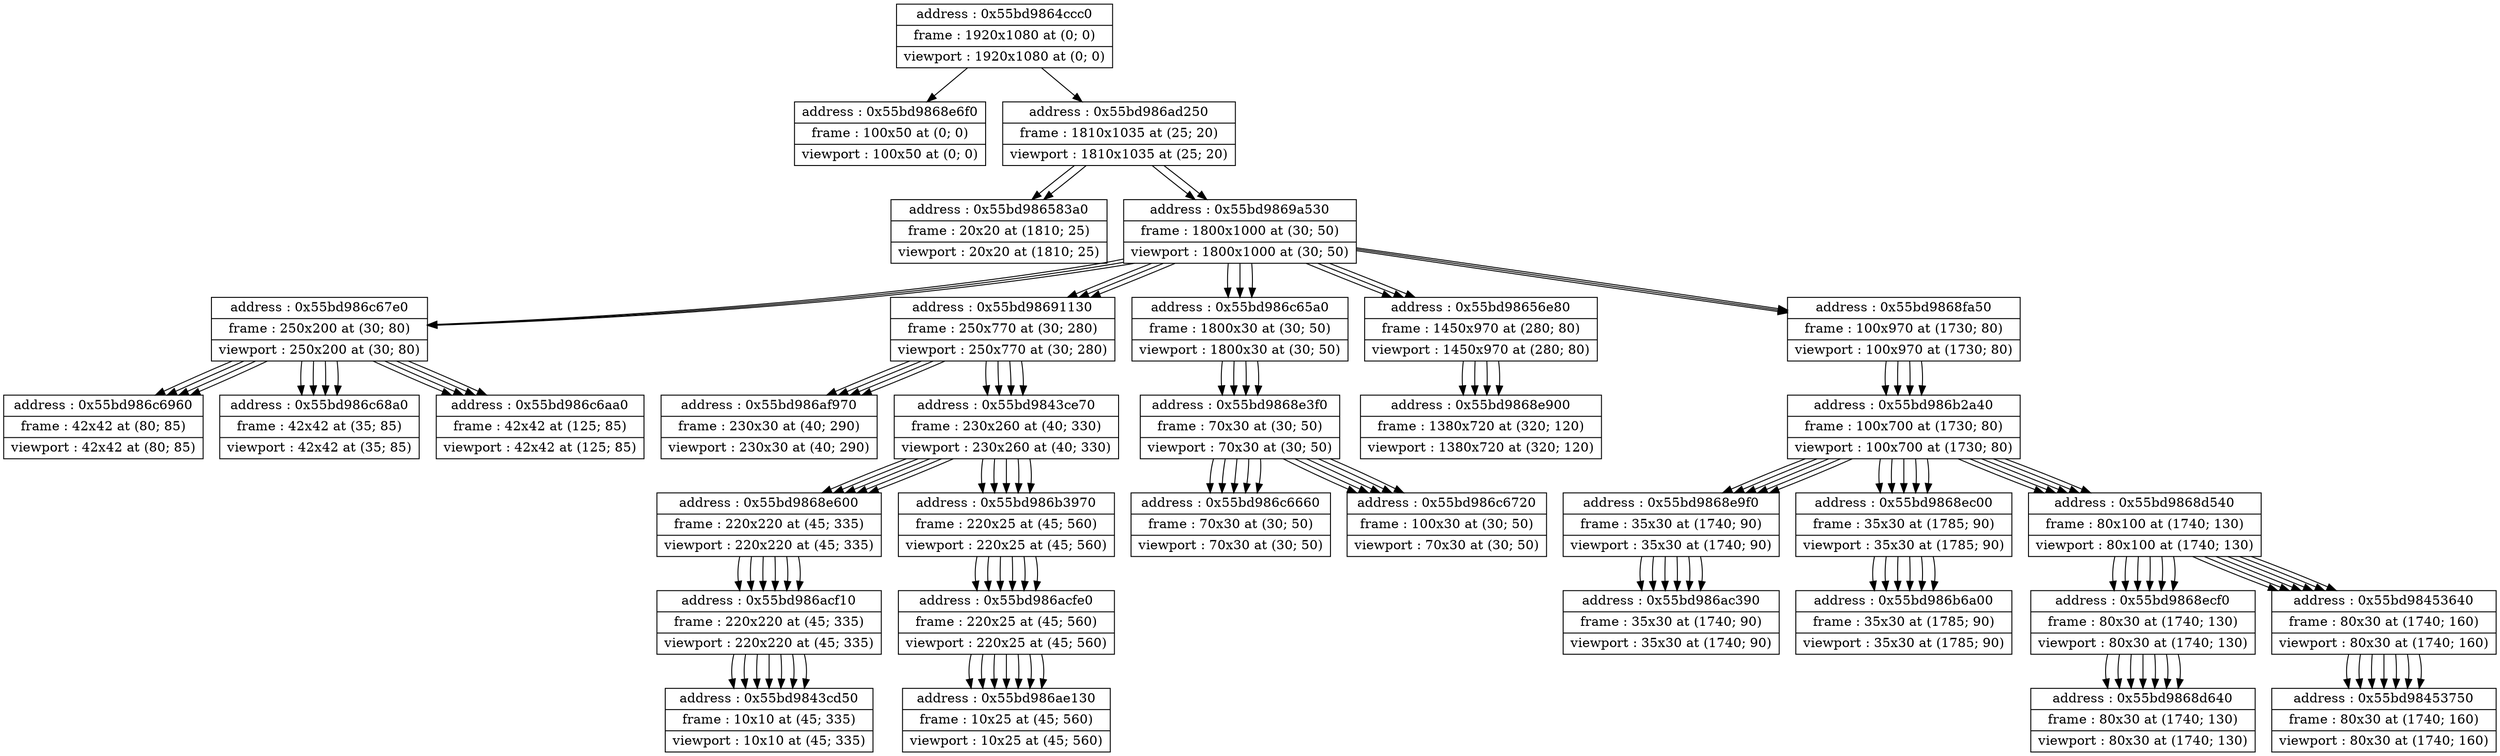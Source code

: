 digraph {
	node [shape=record]
	node0x55bd9868e6f0 [label = "{address : 0x55bd9868e6f0 |frame : 100x50 at (0; 0) |viewport : 100x50 at (0; 0)}"];

	node0x55bd986583a0 [label = "{address : 0x55bd986583a0 |frame : 20x20 at (1810; 25) |viewport : 20x20 at (1810; 25)}"];

	node0x55bd986b2a40 [label = "{address : 0x55bd986b2a40 |frame : 100x700 at (1730; 80) |viewport : 100x700 at (1730; 80)}"];

	 node0x55bd986b2a40 -> node0x55bd9868e9f0 [color=black];
	node0x55bd9868e9f0 [label = "{address : 0x55bd9868e9f0 |frame : 35x30 at (1740; 90) |viewport : 35x30 at (1740; 90)}"];

	 node0x55bd9868e9f0 -> node0x55bd986ac390 [color=black];
	node0x55bd986ac390 [label = "{address : 0x55bd986ac390 |frame : 35x30 at (1740; 90) |viewport : 35x30 at (1740; 90)}"];

	 node0x55bd986b2a40 -> node0x55bd9868ec00 [color=black];
	node0x55bd9868ec00 [label = "{address : 0x55bd9868ec00 |frame : 35x30 at (1785; 90) |viewport : 35x30 at (1785; 90)}"];

	 node0x55bd9868ec00 -> node0x55bd986b6a00 [color=black];
	node0x55bd986b6a00 [label = "{address : 0x55bd986b6a00 |frame : 35x30 at (1785; 90) |viewport : 35x30 at (1785; 90)}"];

	 node0x55bd986b2a40 -> node0x55bd9868d540 [color=black];
	node0x55bd9868d540 [label = "{address : 0x55bd9868d540 |frame : 80x100 at (1740; 130) |viewport : 80x100 at (1740; 130)}"];

	 node0x55bd9868d540 -> node0x55bd9868ecf0 [color=black];
	node0x55bd9868ecf0 [label = "{address : 0x55bd9868ecf0 |frame : 80x30 at (1740; 130) |viewport : 80x30 at (1740; 130)}"];

	 node0x55bd9868ecf0 -> node0x55bd9868d640 [color=black];
	node0x55bd9868d640 [label = "{address : 0x55bd9868d640 |frame : 80x30 at (1740; 130) |viewport : 80x30 at (1740; 130)}"];

	 node0x55bd9868d540 -> node0x55bd98453640 [color=black];
	node0x55bd98453640 [label = "{address : 0x55bd98453640 |frame : 80x30 at (1740; 160) |viewport : 80x30 at (1740; 160)}"];

	 node0x55bd98453640 -> node0x55bd98453750 [color=black];
	node0x55bd98453750 [label = "{address : 0x55bd98453750 |frame : 80x30 at (1740; 160) |viewport : 80x30 at (1740; 160)}"];

	node0x55bd986af970 [label = "{address : 0x55bd986af970 |frame : 230x30 at (40; 290) |viewport : 230x30 at (40; 290)}"];

	node0x55bd986c6960 [label = "{address : 0x55bd986c6960 |frame : 42x42 at (80; 85) |viewport : 42x42 at (80; 85)}"];

	node0x55bd986c67e0 [label = "{address : 0x55bd986c67e0 |frame : 250x200 at (30; 80) |viewport : 250x200 at (30; 80)}"];

	 node0x55bd986c67e0 -> node0x55bd986c68a0 [color=black];
	node0x55bd986c68a0 [label = "{address : 0x55bd986c68a0 |frame : 42x42 at (35; 85) |viewport : 42x42 at (35; 85)}"];

	 node0x55bd986c67e0 -> node0x55bd986c6960 [color=black];
	node0x55bd986c6960 [label = "{address : 0x55bd986c6960 |frame : 42x42 at (80; 85) |viewport : 42x42 at (80; 85)}"];

	 node0x55bd986c67e0 -> node0x55bd986c6aa0 [color=black];
	node0x55bd986c6aa0 [label = "{address : 0x55bd986c6aa0 |frame : 42x42 at (125; 85) |viewport : 42x42 at (125; 85)}"];

	node0x55bd986ae130 [label = "{address : 0x55bd986ae130 |frame : 10x25 at (45; 560) |viewport : 10x25 at (45; 560)}"];

	node0x55bd98691130 [label = "{address : 0x55bd98691130 |frame : 250x770 at (30; 280) |viewport : 250x770 at (30; 280)}"];

	 node0x55bd98691130 -> node0x55bd986af970 [color=black];
	node0x55bd986af970 [label = "{address : 0x55bd986af970 |frame : 230x30 at (40; 290) |viewport : 230x30 at (40; 290)}"];

	 node0x55bd98691130 -> node0x55bd9843ce70 [color=black];
	node0x55bd9843ce70 [label = "{address : 0x55bd9843ce70 |frame : 230x260 at (40; 330) |viewport : 230x260 at (40; 330)}"];

	 node0x55bd9843ce70 -> node0x55bd9868e600 [color=black];
	node0x55bd9868e600 [label = "{address : 0x55bd9868e600 |frame : 220x220 at (45; 335) |viewport : 220x220 at (45; 335)}"];

	 node0x55bd9868e600 -> node0x55bd986acf10 [color=black];
	node0x55bd986acf10 [label = "{address : 0x55bd986acf10 |frame : 220x220 at (45; 335) |viewport : 220x220 at (45; 335)}"];

	 node0x55bd986acf10 -> node0x55bd9843cd50 [color=black];
	node0x55bd9843cd50 [label = "{address : 0x55bd9843cd50 |frame : 10x10 at (45; 335) |viewport : 10x10 at (45; 335)}"];

	 node0x55bd9843ce70 -> node0x55bd986b3970 [color=black];
	node0x55bd986b3970 [label = "{address : 0x55bd986b3970 |frame : 220x25 at (45; 560) |viewport : 220x25 at (45; 560)}"];

	 node0x55bd986b3970 -> node0x55bd986acfe0 [color=black];
	node0x55bd986acfe0 [label = "{address : 0x55bd986acfe0 |frame : 220x25 at (45; 560) |viewport : 220x25 at (45; 560)}"];

	 node0x55bd986acfe0 -> node0x55bd986ae130 [color=black];
	node0x55bd986ae130 [label = "{address : 0x55bd986ae130 |frame : 10x25 at (45; 560) |viewport : 10x25 at (45; 560)}"];

	node0x55bd9868e600 [label = "{address : 0x55bd9868e600 |frame : 220x220 at (45; 335) |viewport : 220x220 at (45; 335)}"];

	 node0x55bd9868e600 -> node0x55bd986acf10 [color=black];
	node0x55bd986acf10 [label = "{address : 0x55bd986acf10 |frame : 220x220 at (45; 335) |viewport : 220x220 at (45; 335)}"];

	 node0x55bd986acf10 -> node0x55bd9843cd50 [color=black];
	node0x55bd9843cd50 [label = "{address : 0x55bd9843cd50 |frame : 10x10 at (45; 335) |viewport : 10x10 at (45; 335)}"];

	node0x55bd986c68a0 [label = "{address : 0x55bd986c68a0 |frame : 42x42 at (35; 85) |viewport : 42x42 at (35; 85)}"];

	node0x55bd9868ecf0 [label = "{address : 0x55bd9868ecf0 |frame : 80x30 at (1740; 130) |viewport : 80x30 at (1740; 130)}"];

	 node0x55bd9868ecf0 -> node0x55bd9868d640 [color=black];
	node0x55bd9868d640 [label = "{address : 0x55bd9868d640 |frame : 80x30 at (1740; 130) |viewport : 80x30 at (1740; 130)}"];

	node0x55bd986c65a0 [label = "{address : 0x55bd986c65a0 |frame : 1800x30 at (30; 50) |viewport : 1800x30 at (30; 50)}"];

	 node0x55bd986c65a0 -> node0x55bd9868e3f0 [color=black];
	node0x55bd9868e3f0 [label = "{address : 0x55bd9868e3f0 |frame : 70x30 at (30; 50) |viewport : 70x30 at (30; 50)}"];

	 node0x55bd9868e3f0 -> node0x55bd986c6660 [color=black];
	node0x55bd986c6660 [label = "{address : 0x55bd986c6660 |frame : 70x30 at (30; 50) |viewport : 70x30 at (30; 50)}"];

	 node0x55bd9868e3f0 -> node0x55bd986c6720 [color=black];
	node0x55bd986c6720 [label = "{address : 0x55bd986c6720 |frame : 100x30 at (30; 50) |viewport : 70x30 at (30; 50)}"];

	node0x55bd986c6720 [label = "{address : 0x55bd986c6720 |frame : 100x30 at (30; 50) |viewport : 70x30 at (30; 50)}"];

	node0x55bd986c6aa0 [label = "{address : 0x55bd986c6aa0 |frame : 42x42 at (125; 85) |viewport : 42x42 at (125; 85)}"];

	node0x55bd9868e3f0 [label = "{address : 0x55bd9868e3f0 |frame : 70x30 at (30; 50) |viewport : 70x30 at (30; 50)}"];

	 node0x55bd9868e3f0 -> node0x55bd986c6660 [color=black];
	node0x55bd986c6660 [label = "{address : 0x55bd986c6660 |frame : 70x30 at (30; 50) |viewport : 70x30 at (30; 50)}"];

	 node0x55bd9868e3f0 -> node0x55bd986c6720 [color=black];
	node0x55bd986c6720 [label = "{address : 0x55bd986c6720 |frame : 100x30 at (30; 50) |viewport : 70x30 at (30; 50)}"];

	node0x55bd986c6660 [label = "{address : 0x55bd986c6660 |frame : 70x30 at (30; 50) |viewport : 70x30 at (30; 50)}"];

	node0x55bd9869a530 [label = "{address : 0x55bd9869a530 |frame : 1800x1000 at (30; 50) |viewport : 1800x1000 at (30; 50)}"];

	 node0x55bd9869a530 -> node0x55bd986c65a0 [color=black];
	node0x55bd986c65a0 [label = "{address : 0x55bd986c65a0 |frame : 1800x30 at (30; 50) |viewport : 1800x30 at (30; 50)}"];

	 node0x55bd986c65a0 -> node0x55bd9868e3f0 [color=black];
	node0x55bd9868e3f0 [label = "{address : 0x55bd9868e3f0 |frame : 70x30 at (30; 50) |viewport : 70x30 at (30; 50)}"];

	 node0x55bd9868e3f0 -> node0x55bd986c6660 [color=black];
	node0x55bd986c6660 [label = "{address : 0x55bd986c6660 |frame : 70x30 at (30; 50) |viewport : 70x30 at (30; 50)}"];

	 node0x55bd9868e3f0 -> node0x55bd986c6720 [color=black];
	node0x55bd986c6720 [label = "{address : 0x55bd986c6720 |frame : 100x30 at (30; 50) |viewport : 70x30 at (30; 50)}"];

	 node0x55bd9869a530 -> node0x55bd986c67e0 [color=black];
	node0x55bd986c67e0 [label = "{address : 0x55bd986c67e0 |frame : 250x200 at (30; 80) |viewport : 250x200 at (30; 80)}"];

	 node0x55bd986c67e0 -> node0x55bd986c68a0 [color=black];
	node0x55bd986c68a0 [label = "{address : 0x55bd986c68a0 |frame : 42x42 at (35; 85) |viewport : 42x42 at (35; 85)}"];

	 node0x55bd986c67e0 -> node0x55bd986c6960 [color=black];
	node0x55bd986c6960 [label = "{address : 0x55bd986c6960 |frame : 42x42 at (80; 85) |viewport : 42x42 at (80; 85)}"];

	 node0x55bd986c67e0 -> node0x55bd986c6aa0 [color=black];
	node0x55bd986c6aa0 [label = "{address : 0x55bd986c6aa0 |frame : 42x42 at (125; 85) |viewport : 42x42 at (125; 85)}"];

	 node0x55bd9869a530 -> node0x55bd98691130 [color=black];
	node0x55bd98691130 [label = "{address : 0x55bd98691130 |frame : 250x770 at (30; 280) |viewport : 250x770 at (30; 280)}"];

	 node0x55bd98691130 -> node0x55bd986af970 [color=black];
	node0x55bd986af970 [label = "{address : 0x55bd986af970 |frame : 230x30 at (40; 290) |viewport : 230x30 at (40; 290)}"];

	 node0x55bd98691130 -> node0x55bd9843ce70 [color=black];
	node0x55bd9843ce70 [label = "{address : 0x55bd9843ce70 |frame : 230x260 at (40; 330) |viewport : 230x260 at (40; 330)}"];

	 node0x55bd9843ce70 -> node0x55bd9868e600 [color=black];
	node0x55bd9868e600 [label = "{address : 0x55bd9868e600 |frame : 220x220 at (45; 335) |viewport : 220x220 at (45; 335)}"];

	 node0x55bd9868e600 -> node0x55bd986acf10 [color=black];
	node0x55bd986acf10 [label = "{address : 0x55bd986acf10 |frame : 220x220 at (45; 335) |viewport : 220x220 at (45; 335)}"];

	 node0x55bd986acf10 -> node0x55bd9843cd50 [color=black];
	node0x55bd9843cd50 [label = "{address : 0x55bd9843cd50 |frame : 10x10 at (45; 335) |viewport : 10x10 at (45; 335)}"];

	 node0x55bd9843ce70 -> node0x55bd986b3970 [color=black];
	node0x55bd986b3970 [label = "{address : 0x55bd986b3970 |frame : 220x25 at (45; 560) |viewport : 220x25 at (45; 560)}"];

	 node0x55bd986b3970 -> node0x55bd986acfe0 [color=black];
	node0x55bd986acfe0 [label = "{address : 0x55bd986acfe0 |frame : 220x25 at (45; 560) |viewport : 220x25 at (45; 560)}"];

	 node0x55bd986acfe0 -> node0x55bd986ae130 [color=black];
	node0x55bd986ae130 [label = "{address : 0x55bd986ae130 |frame : 10x25 at (45; 560) |viewport : 10x25 at (45; 560)}"];

	 node0x55bd9869a530 -> node0x55bd98656e80 [color=black];
	node0x55bd98656e80 [label = "{address : 0x55bd98656e80 |frame : 1450x970 at (280; 80) |viewport : 1450x970 at (280; 80)}"];

	 node0x55bd98656e80 -> node0x55bd9868e900 [color=black];
	node0x55bd9868e900 [label = "{address : 0x55bd9868e900 |frame : 1380x720 at (320; 120) |viewport : 1380x720 at (320; 120)}"];

	 node0x55bd9869a530 -> node0x55bd9868fa50 [color=black];
	node0x55bd9868fa50 [label = "{address : 0x55bd9868fa50 |frame : 100x970 at (1730; 80) |viewport : 100x970 at (1730; 80)}"];

	 node0x55bd9868fa50 -> node0x55bd986b2a40 [color=black];
	node0x55bd986b2a40 [label = "{address : 0x55bd986b2a40 |frame : 100x700 at (1730; 80) |viewport : 100x700 at (1730; 80)}"];

	 node0x55bd986b2a40 -> node0x55bd9868e9f0 [color=black];
	node0x55bd9868e9f0 [label = "{address : 0x55bd9868e9f0 |frame : 35x30 at (1740; 90) |viewport : 35x30 at (1740; 90)}"];

	 node0x55bd9868e9f0 -> node0x55bd986ac390 [color=black];
	node0x55bd986ac390 [label = "{address : 0x55bd986ac390 |frame : 35x30 at (1740; 90) |viewport : 35x30 at (1740; 90)}"];

	 node0x55bd986b2a40 -> node0x55bd9868ec00 [color=black];
	node0x55bd9868ec00 [label = "{address : 0x55bd9868ec00 |frame : 35x30 at (1785; 90) |viewport : 35x30 at (1785; 90)}"];

	 node0x55bd9868ec00 -> node0x55bd986b6a00 [color=black];
	node0x55bd986b6a00 [label = "{address : 0x55bd986b6a00 |frame : 35x30 at (1785; 90) |viewport : 35x30 at (1785; 90)}"];

	 node0x55bd986b2a40 -> node0x55bd9868d540 [color=black];
	node0x55bd9868d540 [label = "{address : 0x55bd9868d540 |frame : 80x100 at (1740; 130) |viewport : 80x100 at (1740; 130)}"];

	 node0x55bd9868d540 -> node0x55bd9868ecf0 [color=black];
	node0x55bd9868ecf0 [label = "{address : 0x55bd9868ecf0 |frame : 80x30 at (1740; 130) |viewport : 80x30 at (1740; 130)}"];

	 node0x55bd9868ecf0 -> node0x55bd9868d640 [color=black];
	node0x55bd9868d640 [label = "{address : 0x55bd9868d640 |frame : 80x30 at (1740; 130) |viewport : 80x30 at (1740; 130)}"];

	 node0x55bd9868d540 -> node0x55bd98453640 [color=black];
	node0x55bd98453640 [label = "{address : 0x55bd98453640 |frame : 80x30 at (1740; 160) |viewport : 80x30 at (1740; 160)}"];

	 node0x55bd98453640 -> node0x55bd98453750 [color=black];
	node0x55bd98453750 [label = "{address : 0x55bd98453750 |frame : 80x30 at (1740; 160) |viewport : 80x30 at (1740; 160)}"];

	node0x55bd986acfe0 [label = "{address : 0x55bd986acfe0 |frame : 220x25 at (45; 560) |viewport : 220x25 at (45; 560)}"];

	 node0x55bd986acfe0 -> node0x55bd986ae130 [color=black];
	node0x55bd986ae130 [label = "{address : 0x55bd986ae130 |frame : 10x25 at (45; 560) |viewport : 10x25 at (45; 560)}"];

	node0x55bd986b3970 [label = "{address : 0x55bd986b3970 |frame : 220x25 at (45; 560) |viewport : 220x25 at (45; 560)}"];

	 node0x55bd986b3970 -> node0x55bd986acfe0 [color=black];
	node0x55bd986acfe0 [label = "{address : 0x55bd986acfe0 |frame : 220x25 at (45; 560) |viewport : 220x25 at (45; 560)}"];

	 node0x55bd986acfe0 -> node0x55bd986ae130 [color=black];
	node0x55bd986ae130 [label = "{address : 0x55bd986ae130 |frame : 10x25 at (45; 560) |viewport : 10x25 at (45; 560)}"];

	node0x55bd9843ce70 [label = "{address : 0x55bd9843ce70 |frame : 230x260 at (40; 330) |viewport : 230x260 at (40; 330)}"];

	 node0x55bd9843ce70 -> node0x55bd9868e600 [color=black];
	node0x55bd9868e600 [label = "{address : 0x55bd9868e600 |frame : 220x220 at (45; 335) |viewport : 220x220 at (45; 335)}"];

	 node0x55bd9868e600 -> node0x55bd986acf10 [color=black];
	node0x55bd986acf10 [label = "{address : 0x55bd986acf10 |frame : 220x220 at (45; 335) |viewport : 220x220 at (45; 335)}"];

	 node0x55bd986acf10 -> node0x55bd9843cd50 [color=black];
	node0x55bd9843cd50 [label = "{address : 0x55bd9843cd50 |frame : 10x10 at (45; 335) |viewport : 10x10 at (45; 335)}"];

	 node0x55bd9843ce70 -> node0x55bd986b3970 [color=black];
	node0x55bd986b3970 [label = "{address : 0x55bd986b3970 |frame : 220x25 at (45; 560) |viewport : 220x25 at (45; 560)}"];

	 node0x55bd986b3970 -> node0x55bd986acfe0 [color=black];
	node0x55bd986acfe0 [label = "{address : 0x55bd986acfe0 |frame : 220x25 at (45; 560) |viewport : 220x25 at (45; 560)}"];

	 node0x55bd986acfe0 -> node0x55bd986ae130 [color=black];
	node0x55bd986ae130 [label = "{address : 0x55bd986ae130 |frame : 10x25 at (45; 560) |viewport : 10x25 at (45; 560)}"];

	node0x55bd9868e900 [label = "{address : 0x55bd9868e900 |frame : 1380x720 at (320; 120) |viewport : 1380x720 at (320; 120)}"];

	node0x55bd98656e80 [label = "{address : 0x55bd98656e80 |frame : 1450x970 at (280; 80) |viewport : 1450x970 at (280; 80)}"];

	 node0x55bd98656e80 -> node0x55bd9868e900 [color=black];
	node0x55bd9868e900 [label = "{address : 0x55bd9868e900 |frame : 1380x720 at (320; 120) |viewport : 1380x720 at (320; 120)}"];

	node0x55bd9868e9f0 [label = "{address : 0x55bd9868e9f0 |frame : 35x30 at (1740; 90) |viewport : 35x30 at (1740; 90)}"];

	 node0x55bd9868e9f0 -> node0x55bd986ac390 [color=black];
	node0x55bd986ac390 [label = "{address : 0x55bd986ac390 |frame : 35x30 at (1740; 90) |viewport : 35x30 at (1740; 90)}"];

	node0x55bd98453750 [label = "{address : 0x55bd98453750 |frame : 80x30 at (1740; 160) |viewport : 80x30 at (1740; 160)}"];

	node0x55bd986b6a00 [label = "{address : 0x55bd986b6a00 |frame : 35x30 at (1785; 90) |viewport : 35x30 at (1785; 90)}"];

	node0x55bd9843cd50 [label = "{address : 0x55bd9843cd50 |frame : 10x10 at (45; 335) |viewport : 10x10 at (45; 335)}"];

	node0x55bd986acf10 [label = "{address : 0x55bd986acf10 |frame : 220x220 at (45; 335) |viewport : 220x220 at (45; 335)}"];

	 node0x55bd986acf10 -> node0x55bd9843cd50 [color=black];
	node0x55bd9843cd50 [label = "{address : 0x55bd9843cd50 |frame : 10x10 at (45; 335) |viewport : 10x10 at (45; 335)}"];

	node0x55bd9868ec00 [label = "{address : 0x55bd9868ec00 |frame : 35x30 at (1785; 90) |viewport : 35x30 at (1785; 90)}"];

	 node0x55bd9868ec00 -> node0x55bd986b6a00 [color=black];
	node0x55bd986b6a00 [label = "{address : 0x55bd986b6a00 |frame : 35x30 at (1785; 90) |viewport : 35x30 at (1785; 90)}"];

	node0x55bd9868d640 [label = "{address : 0x55bd9868d640 |frame : 80x30 at (1740; 130) |viewport : 80x30 at (1740; 130)}"];

	node0x55bd986ad250 [label = "{address : 0x55bd986ad250 |frame : 1810x1035 at (25; 20) |viewport : 1810x1035 at (25; 20)}"];

	 node0x55bd986ad250 -> node0x55bd9869a530 [color=black];
	node0x55bd9869a530 [label = "{address : 0x55bd9869a530 |frame : 1800x1000 at (30; 50) |viewport : 1800x1000 at (30; 50)}"];

	 node0x55bd9869a530 -> node0x55bd986c65a0 [color=black];
	node0x55bd986c65a0 [label = "{address : 0x55bd986c65a0 |frame : 1800x30 at (30; 50) |viewport : 1800x30 at (30; 50)}"];

	 node0x55bd986c65a0 -> node0x55bd9868e3f0 [color=black];
	node0x55bd9868e3f0 [label = "{address : 0x55bd9868e3f0 |frame : 70x30 at (30; 50) |viewport : 70x30 at (30; 50)}"];

	 node0x55bd9868e3f0 -> node0x55bd986c6660 [color=black];
	node0x55bd986c6660 [label = "{address : 0x55bd986c6660 |frame : 70x30 at (30; 50) |viewport : 70x30 at (30; 50)}"];

	 node0x55bd9868e3f0 -> node0x55bd986c6720 [color=black];
	node0x55bd986c6720 [label = "{address : 0x55bd986c6720 |frame : 100x30 at (30; 50) |viewport : 70x30 at (30; 50)}"];

	 node0x55bd9869a530 -> node0x55bd986c67e0 [color=black];
	node0x55bd986c67e0 [label = "{address : 0x55bd986c67e0 |frame : 250x200 at (30; 80) |viewport : 250x200 at (30; 80)}"];

	 node0x55bd986c67e0 -> node0x55bd986c68a0 [color=black];
	node0x55bd986c68a0 [label = "{address : 0x55bd986c68a0 |frame : 42x42 at (35; 85) |viewport : 42x42 at (35; 85)}"];

	 node0x55bd986c67e0 -> node0x55bd986c6960 [color=black];
	node0x55bd986c6960 [label = "{address : 0x55bd986c6960 |frame : 42x42 at (80; 85) |viewport : 42x42 at (80; 85)}"];

	 node0x55bd986c67e0 -> node0x55bd986c6aa0 [color=black];
	node0x55bd986c6aa0 [label = "{address : 0x55bd986c6aa0 |frame : 42x42 at (125; 85) |viewport : 42x42 at (125; 85)}"];

	 node0x55bd9869a530 -> node0x55bd98691130 [color=black];
	node0x55bd98691130 [label = "{address : 0x55bd98691130 |frame : 250x770 at (30; 280) |viewport : 250x770 at (30; 280)}"];

	 node0x55bd98691130 -> node0x55bd986af970 [color=black];
	node0x55bd986af970 [label = "{address : 0x55bd986af970 |frame : 230x30 at (40; 290) |viewport : 230x30 at (40; 290)}"];

	 node0x55bd98691130 -> node0x55bd9843ce70 [color=black];
	node0x55bd9843ce70 [label = "{address : 0x55bd9843ce70 |frame : 230x260 at (40; 330) |viewport : 230x260 at (40; 330)}"];

	 node0x55bd9843ce70 -> node0x55bd9868e600 [color=black];
	node0x55bd9868e600 [label = "{address : 0x55bd9868e600 |frame : 220x220 at (45; 335) |viewport : 220x220 at (45; 335)}"];

	 node0x55bd9868e600 -> node0x55bd986acf10 [color=black];
	node0x55bd986acf10 [label = "{address : 0x55bd986acf10 |frame : 220x220 at (45; 335) |viewport : 220x220 at (45; 335)}"];

	 node0x55bd986acf10 -> node0x55bd9843cd50 [color=black];
	node0x55bd9843cd50 [label = "{address : 0x55bd9843cd50 |frame : 10x10 at (45; 335) |viewport : 10x10 at (45; 335)}"];

	 node0x55bd9843ce70 -> node0x55bd986b3970 [color=black];
	node0x55bd986b3970 [label = "{address : 0x55bd986b3970 |frame : 220x25 at (45; 560) |viewport : 220x25 at (45; 560)}"];

	 node0x55bd986b3970 -> node0x55bd986acfe0 [color=black];
	node0x55bd986acfe0 [label = "{address : 0x55bd986acfe0 |frame : 220x25 at (45; 560) |viewport : 220x25 at (45; 560)}"];

	 node0x55bd986acfe0 -> node0x55bd986ae130 [color=black];
	node0x55bd986ae130 [label = "{address : 0x55bd986ae130 |frame : 10x25 at (45; 560) |viewport : 10x25 at (45; 560)}"];

	 node0x55bd9869a530 -> node0x55bd98656e80 [color=black];
	node0x55bd98656e80 [label = "{address : 0x55bd98656e80 |frame : 1450x970 at (280; 80) |viewport : 1450x970 at (280; 80)}"];

	 node0x55bd98656e80 -> node0x55bd9868e900 [color=black];
	node0x55bd9868e900 [label = "{address : 0x55bd9868e900 |frame : 1380x720 at (320; 120) |viewport : 1380x720 at (320; 120)}"];

	 node0x55bd9869a530 -> node0x55bd9868fa50 [color=black];
	node0x55bd9868fa50 [label = "{address : 0x55bd9868fa50 |frame : 100x970 at (1730; 80) |viewport : 100x970 at (1730; 80)}"];

	 node0x55bd9868fa50 -> node0x55bd986b2a40 [color=black];
	node0x55bd986b2a40 [label = "{address : 0x55bd986b2a40 |frame : 100x700 at (1730; 80) |viewport : 100x700 at (1730; 80)}"];

	 node0x55bd986b2a40 -> node0x55bd9868e9f0 [color=black];
	node0x55bd9868e9f0 [label = "{address : 0x55bd9868e9f0 |frame : 35x30 at (1740; 90) |viewport : 35x30 at (1740; 90)}"];

	 node0x55bd9868e9f0 -> node0x55bd986ac390 [color=black];
	node0x55bd986ac390 [label = "{address : 0x55bd986ac390 |frame : 35x30 at (1740; 90) |viewport : 35x30 at (1740; 90)}"];

	 node0x55bd986b2a40 -> node0x55bd9868ec00 [color=black];
	node0x55bd9868ec00 [label = "{address : 0x55bd9868ec00 |frame : 35x30 at (1785; 90) |viewport : 35x30 at (1785; 90)}"];

	 node0x55bd9868ec00 -> node0x55bd986b6a00 [color=black];
	node0x55bd986b6a00 [label = "{address : 0x55bd986b6a00 |frame : 35x30 at (1785; 90) |viewport : 35x30 at (1785; 90)}"];

	 node0x55bd986b2a40 -> node0x55bd9868d540 [color=black];
	node0x55bd9868d540 [label = "{address : 0x55bd9868d540 |frame : 80x100 at (1740; 130) |viewport : 80x100 at (1740; 130)}"];

	 node0x55bd9868d540 -> node0x55bd9868ecf0 [color=black];
	node0x55bd9868ecf0 [label = "{address : 0x55bd9868ecf0 |frame : 80x30 at (1740; 130) |viewport : 80x30 at (1740; 130)}"];

	 node0x55bd9868ecf0 -> node0x55bd9868d640 [color=black];
	node0x55bd9868d640 [label = "{address : 0x55bd9868d640 |frame : 80x30 at (1740; 130) |viewport : 80x30 at (1740; 130)}"];

	 node0x55bd9868d540 -> node0x55bd98453640 [color=black];
	node0x55bd98453640 [label = "{address : 0x55bd98453640 |frame : 80x30 at (1740; 160) |viewport : 80x30 at (1740; 160)}"];

	 node0x55bd98453640 -> node0x55bd98453750 [color=black];
	node0x55bd98453750 [label = "{address : 0x55bd98453750 |frame : 80x30 at (1740; 160) |viewport : 80x30 at (1740; 160)}"];

	 node0x55bd986ad250 -> node0x55bd986583a0 [color=black];
	node0x55bd986583a0 [label = "{address : 0x55bd986583a0 |frame : 20x20 at (1810; 25) |viewport : 20x20 at (1810; 25)}"];

	node0x55bd9868fa50 [label = "{address : 0x55bd9868fa50 |frame : 100x970 at (1730; 80) |viewport : 100x970 at (1730; 80)}"];

	 node0x55bd9868fa50 -> node0x55bd986b2a40 [color=black];
	node0x55bd986b2a40 [label = "{address : 0x55bd986b2a40 |frame : 100x700 at (1730; 80) |viewport : 100x700 at (1730; 80)}"];

	 node0x55bd986b2a40 -> node0x55bd9868e9f0 [color=black];
	node0x55bd9868e9f0 [label = "{address : 0x55bd9868e9f0 |frame : 35x30 at (1740; 90) |viewport : 35x30 at (1740; 90)}"];

	 node0x55bd9868e9f0 -> node0x55bd986ac390 [color=black];
	node0x55bd986ac390 [label = "{address : 0x55bd986ac390 |frame : 35x30 at (1740; 90) |viewport : 35x30 at (1740; 90)}"];

	 node0x55bd986b2a40 -> node0x55bd9868ec00 [color=black];
	node0x55bd9868ec00 [label = "{address : 0x55bd9868ec00 |frame : 35x30 at (1785; 90) |viewport : 35x30 at (1785; 90)}"];

	 node0x55bd9868ec00 -> node0x55bd986b6a00 [color=black];
	node0x55bd986b6a00 [label = "{address : 0x55bd986b6a00 |frame : 35x30 at (1785; 90) |viewport : 35x30 at (1785; 90)}"];

	 node0x55bd986b2a40 -> node0x55bd9868d540 [color=black];
	node0x55bd9868d540 [label = "{address : 0x55bd9868d540 |frame : 80x100 at (1740; 130) |viewport : 80x100 at (1740; 130)}"];

	 node0x55bd9868d540 -> node0x55bd9868ecf0 [color=black];
	node0x55bd9868ecf0 [label = "{address : 0x55bd9868ecf0 |frame : 80x30 at (1740; 130) |viewport : 80x30 at (1740; 130)}"];

	 node0x55bd9868ecf0 -> node0x55bd9868d640 [color=black];
	node0x55bd9868d640 [label = "{address : 0x55bd9868d640 |frame : 80x30 at (1740; 130) |viewport : 80x30 at (1740; 130)}"];

	 node0x55bd9868d540 -> node0x55bd98453640 [color=black];
	node0x55bd98453640 [label = "{address : 0x55bd98453640 |frame : 80x30 at (1740; 160) |viewport : 80x30 at (1740; 160)}"];

	 node0x55bd98453640 -> node0x55bd98453750 [color=black];
	node0x55bd98453750 [label = "{address : 0x55bd98453750 |frame : 80x30 at (1740; 160) |viewport : 80x30 at (1740; 160)}"];

	node0x55bd986ac390 [label = "{address : 0x55bd986ac390 |frame : 35x30 at (1740; 90) |viewport : 35x30 at (1740; 90)}"];

	node0x55bd98453640 [label = "{address : 0x55bd98453640 |frame : 80x30 at (1740; 160) |viewport : 80x30 at (1740; 160)}"];

	 node0x55bd98453640 -> node0x55bd98453750 [color=black];
	node0x55bd98453750 [label = "{address : 0x55bd98453750 |frame : 80x30 at (1740; 160) |viewport : 80x30 at (1740; 160)}"];

	node0x55bd9864ccc0 [label = "{address : 0x55bd9864ccc0 |frame : 1920x1080 at (0; 0) |viewport : 1920x1080 at (0; 0)}"];

	 node0x55bd9864ccc0 -> node0x55bd986ad250 [color=black];
	node0x55bd986ad250 [label = "{address : 0x55bd986ad250 |frame : 1810x1035 at (25; 20) |viewport : 1810x1035 at (25; 20)}"];

	 node0x55bd986ad250 -> node0x55bd9869a530 [color=black];
	node0x55bd9869a530 [label = "{address : 0x55bd9869a530 |frame : 1800x1000 at (30; 50) |viewport : 1800x1000 at (30; 50)}"];

	 node0x55bd9869a530 -> node0x55bd986c65a0 [color=black];
	node0x55bd986c65a0 [label = "{address : 0x55bd986c65a0 |frame : 1800x30 at (30; 50) |viewport : 1800x30 at (30; 50)}"];

	 node0x55bd986c65a0 -> node0x55bd9868e3f0 [color=black];
	node0x55bd9868e3f0 [label = "{address : 0x55bd9868e3f0 |frame : 70x30 at (30; 50) |viewport : 70x30 at (30; 50)}"];

	 node0x55bd9868e3f0 -> node0x55bd986c6660 [color=black];
	node0x55bd986c6660 [label = "{address : 0x55bd986c6660 |frame : 70x30 at (30; 50) |viewport : 70x30 at (30; 50)}"];

	 node0x55bd9868e3f0 -> node0x55bd986c6720 [color=black];
	node0x55bd986c6720 [label = "{address : 0x55bd986c6720 |frame : 100x30 at (30; 50) |viewport : 70x30 at (30; 50)}"];

	 node0x55bd9869a530 -> node0x55bd986c67e0 [color=black];
	node0x55bd986c67e0 [label = "{address : 0x55bd986c67e0 |frame : 250x200 at (30; 80) |viewport : 250x200 at (30; 80)}"];

	 node0x55bd986c67e0 -> node0x55bd986c68a0 [color=black];
	node0x55bd986c68a0 [label = "{address : 0x55bd986c68a0 |frame : 42x42 at (35; 85) |viewport : 42x42 at (35; 85)}"];

	 node0x55bd986c67e0 -> node0x55bd986c6960 [color=black];
	node0x55bd986c6960 [label = "{address : 0x55bd986c6960 |frame : 42x42 at (80; 85) |viewport : 42x42 at (80; 85)}"];

	 node0x55bd986c67e0 -> node0x55bd986c6aa0 [color=black];
	node0x55bd986c6aa0 [label = "{address : 0x55bd986c6aa0 |frame : 42x42 at (125; 85) |viewport : 42x42 at (125; 85)}"];

	 node0x55bd9869a530 -> node0x55bd98691130 [color=black];
	node0x55bd98691130 [label = "{address : 0x55bd98691130 |frame : 250x770 at (30; 280) |viewport : 250x770 at (30; 280)}"];

	 node0x55bd98691130 -> node0x55bd986af970 [color=black];
	node0x55bd986af970 [label = "{address : 0x55bd986af970 |frame : 230x30 at (40; 290) |viewport : 230x30 at (40; 290)}"];

	 node0x55bd98691130 -> node0x55bd9843ce70 [color=black];
	node0x55bd9843ce70 [label = "{address : 0x55bd9843ce70 |frame : 230x260 at (40; 330) |viewport : 230x260 at (40; 330)}"];

	 node0x55bd9843ce70 -> node0x55bd9868e600 [color=black];
	node0x55bd9868e600 [label = "{address : 0x55bd9868e600 |frame : 220x220 at (45; 335) |viewport : 220x220 at (45; 335)}"];

	 node0x55bd9868e600 -> node0x55bd986acf10 [color=black];
	node0x55bd986acf10 [label = "{address : 0x55bd986acf10 |frame : 220x220 at (45; 335) |viewport : 220x220 at (45; 335)}"];

	 node0x55bd986acf10 -> node0x55bd9843cd50 [color=black];
	node0x55bd9843cd50 [label = "{address : 0x55bd9843cd50 |frame : 10x10 at (45; 335) |viewport : 10x10 at (45; 335)}"];

	 node0x55bd9843ce70 -> node0x55bd986b3970 [color=black];
	node0x55bd986b3970 [label = "{address : 0x55bd986b3970 |frame : 220x25 at (45; 560) |viewport : 220x25 at (45; 560)}"];

	 node0x55bd986b3970 -> node0x55bd986acfe0 [color=black];
	node0x55bd986acfe0 [label = "{address : 0x55bd986acfe0 |frame : 220x25 at (45; 560) |viewport : 220x25 at (45; 560)}"];

	 node0x55bd986acfe0 -> node0x55bd986ae130 [color=black];
	node0x55bd986ae130 [label = "{address : 0x55bd986ae130 |frame : 10x25 at (45; 560) |viewport : 10x25 at (45; 560)}"];

	 node0x55bd9869a530 -> node0x55bd98656e80 [color=black];
	node0x55bd98656e80 [label = "{address : 0x55bd98656e80 |frame : 1450x970 at (280; 80) |viewport : 1450x970 at (280; 80)}"];

	 node0x55bd98656e80 -> node0x55bd9868e900 [color=black];
	node0x55bd9868e900 [label = "{address : 0x55bd9868e900 |frame : 1380x720 at (320; 120) |viewport : 1380x720 at (320; 120)}"];

	 node0x55bd9869a530 -> node0x55bd9868fa50 [color=black];
	node0x55bd9868fa50 [label = "{address : 0x55bd9868fa50 |frame : 100x970 at (1730; 80) |viewport : 100x970 at (1730; 80)}"];

	 node0x55bd9868fa50 -> node0x55bd986b2a40 [color=black];
	node0x55bd986b2a40 [label = "{address : 0x55bd986b2a40 |frame : 100x700 at (1730; 80) |viewport : 100x700 at (1730; 80)}"];

	 node0x55bd986b2a40 -> node0x55bd9868e9f0 [color=black];
	node0x55bd9868e9f0 [label = "{address : 0x55bd9868e9f0 |frame : 35x30 at (1740; 90) |viewport : 35x30 at (1740; 90)}"];

	 node0x55bd9868e9f0 -> node0x55bd986ac390 [color=black];
	node0x55bd986ac390 [label = "{address : 0x55bd986ac390 |frame : 35x30 at (1740; 90) |viewport : 35x30 at (1740; 90)}"];

	 node0x55bd986b2a40 -> node0x55bd9868ec00 [color=black];
	node0x55bd9868ec00 [label = "{address : 0x55bd9868ec00 |frame : 35x30 at (1785; 90) |viewport : 35x30 at (1785; 90)}"];

	 node0x55bd9868ec00 -> node0x55bd986b6a00 [color=black];
	node0x55bd986b6a00 [label = "{address : 0x55bd986b6a00 |frame : 35x30 at (1785; 90) |viewport : 35x30 at (1785; 90)}"];

	 node0x55bd986b2a40 -> node0x55bd9868d540 [color=black];
	node0x55bd9868d540 [label = "{address : 0x55bd9868d540 |frame : 80x100 at (1740; 130) |viewport : 80x100 at (1740; 130)}"];

	 node0x55bd9868d540 -> node0x55bd9868ecf0 [color=black];
	node0x55bd9868ecf0 [label = "{address : 0x55bd9868ecf0 |frame : 80x30 at (1740; 130) |viewport : 80x30 at (1740; 130)}"];

	 node0x55bd9868ecf0 -> node0x55bd9868d640 [color=black];
	node0x55bd9868d640 [label = "{address : 0x55bd9868d640 |frame : 80x30 at (1740; 130) |viewport : 80x30 at (1740; 130)}"];

	 node0x55bd9868d540 -> node0x55bd98453640 [color=black];
	node0x55bd98453640 [label = "{address : 0x55bd98453640 |frame : 80x30 at (1740; 160) |viewport : 80x30 at (1740; 160)}"];

	 node0x55bd98453640 -> node0x55bd98453750 [color=black];
	node0x55bd98453750 [label = "{address : 0x55bd98453750 |frame : 80x30 at (1740; 160) |viewport : 80x30 at (1740; 160)}"];

	 node0x55bd986ad250 -> node0x55bd986583a0 [color=black];
	node0x55bd986583a0 [label = "{address : 0x55bd986583a0 |frame : 20x20 at (1810; 25) |viewport : 20x20 at (1810; 25)}"];

	 node0x55bd9864ccc0 -> node0x55bd9868e6f0 [color=black];
	node0x55bd9868e6f0 [label = "{address : 0x55bd9868e6f0 |frame : 100x50 at (0; 0) |viewport : 100x50 at (0; 0)}"];

	node0x55bd9868d540 [label = "{address : 0x55bd9868d540 |frame : 80x100 at (1740; 130) |viewport : 80x100 at (1740; 130)}"];

	 node0x55bd9868d540 -> node0x55bd9868ecf0 [color=black];
	node0x55bd9868ecf0 [label = "{address : 0x55bd9868ecf0 |frame : 80x30 at (1740; 130) |viewport : 80x30 at (1740; 130)}"];

	 node0x55bd9868ecf0 -> node0x55bd9868d640 [color=black];
	node0x55bd9868d640 [label = "{address : 0x55bd9868d640 |frame : 80x30 at (1740; 130) |viewport : 80x30 at (1740; 130)}"];

	 node0x55bd9868d540 -> node0x55bd98453640 [color=black];
	node0x55bd98453640 [label = "{address : 0x55bd98453640 |frame : 80x30 at (1740; 160) |viewport : 80x30 at (1740; 160)}"];

	 node0x55bd98453640 -> node0x55bd98453750 [color=black];
	node0x55bd98453750 [label = "{address : 0x55bd98453750 |frame : 80x30 at (1740; 160) |viewport : 80x30 at (1740; 160)}"];

}
